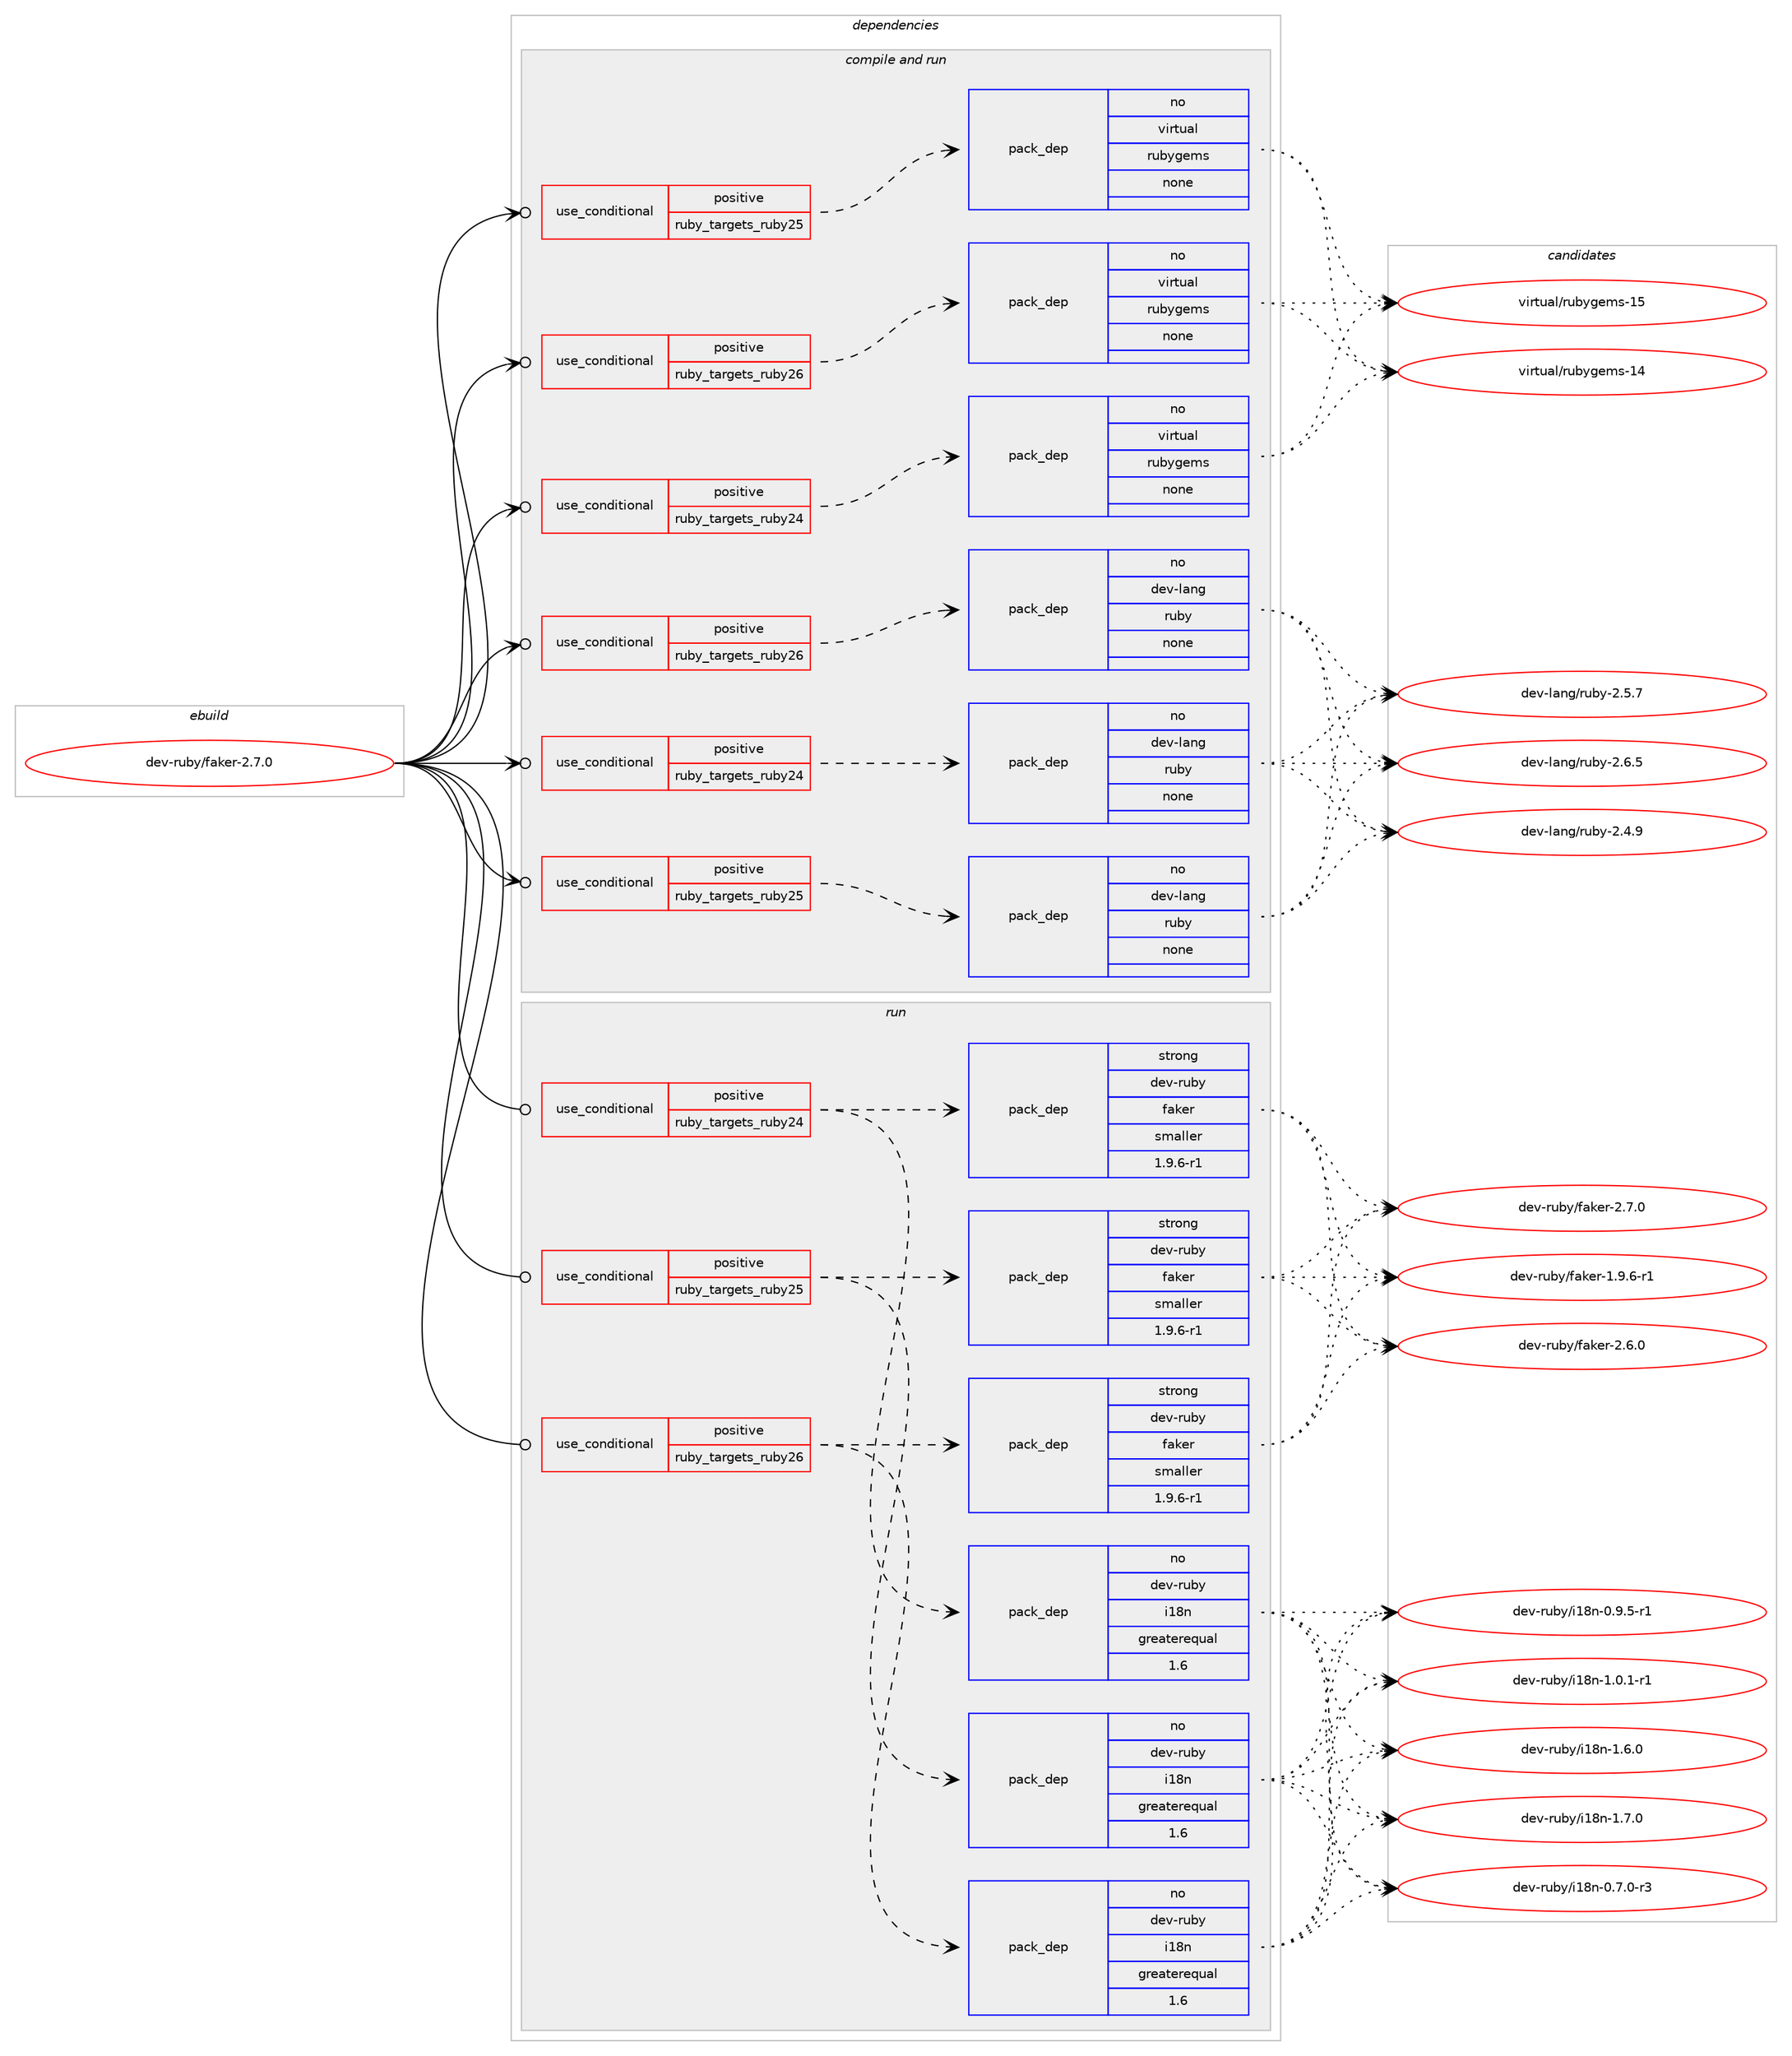 digraph prolog {

# *************
# Graph options
# *************

newrank=true;
concentrate=true;
compound=true;
graph [rankdir=LR,fontname=Helvetica,fontsize=10,ranksep=1.5];#, ranksep=2.5, nodesep=0.2];
edge  [arrowhead=vee];
node  [fontname=Helvetica,fontsize=10];

# **********
# The ebuild
# **********

subgraph cluster_leftcol {
color=gray;
rank=same;
label=<<i>ebuild</i>>;
id [label="dev-ruby/faker-2.7.0", color=red, width=4, href="../dev-ruby/faker-2.7.0.svg"];
}

# ****************
# The dependencies
# ****************

subgraph cluster_midcol {
color=gray;
label=<<i>dependencies</i>>;
subgraph cluster_compile {
fillcolor="#eeeeee";
style=filled;
label=<<i>compile</i>>;
}
subgraph cluster_compileandrun {
fillcolor="#eeeeee";
style=filled;
label=<<i>compile and run</i>>;
subgraph cond162969 {
dependency686399 [label=<<TABLE BORDER="0" CELLBORDER="1" CELLSPACING="0" CELLPADDING="4"><TR><TD ROWSPAN="3" CELLPADDING="10">use_conditional</TD></TR><TR><TD>positive</TD></TR><TR><TD>ruby_targets_ruby24</TD></TR></TABLE>>, shape=none, color=red];
subgraph pack511463 {
dependency686400 [label=<<TABLE BORDER="0" CELLBORDER="1" CELLSPACING="0" CELLPADDING="4" WIDTH="220"><TR><TD ROWSPAN="6" CELLPADDING="30">pack_dep</TD></TR><TR><TD WIDTH="110">no</TD></TR><TR><TD>dev-lang</TD></TR><TR><TD>ruby</TD></TR><TR><TD>none</TD></TR><TR><TD></TD></TR></TABLE>>, shape=none, color=blue];
}
dependency686399:e -> dependency686400:w [weight=20,style="dashed",arrowhead="vee"];
}
id:e -> dependency686399:w [weight=20,style="solid",arrowhead="odotvee"];
subgraph cond162970 {
dependency686401 [label=<<TABLE BORDER="0" CELLBORDER="1" CELLSPACING="0" CELLPADDING="4"><TR><TD ROWSPAN="3" CELLPADDING="10">use_conditional</TD></TR><TR><TD>positive</TD></TR><TR><TD>ruby_targets_ruby24</TD></TR></TABLE>>, shape=none, color=red];
subgraph pack511464 {
dependency686402 [label=<<TABLE BORDER="0" CELLBORDER="1" CELLSPACING="0" CELLPADDING="4" WIDTH="220"><TR><TD ROWSPAN="6" CELLPADDING="30">pack_dep</TD></TR><TR><TD WIDTH="110">no</TD></TR><TR><TD>virtual</TD></TR><TR><TD>rubygems</TD></TR><TR><TD>none</TD></TR><TR><TD></TD></TR></TABLE>>, shape=none, color=blue];
}
dependency686401:e -> dependency686402:w [weight=20,style="dashed",arrowhead="vee"];
}
id:e -> dependency686401:w [weight=20,style="solid",arrowhead="odotvee"];
subgraph cond162971 {
dependency686403 [label=<<TABLE BORDER="0" CELLBORDER="1" CELLSPACING="0" CELLPADDING="4"><TR><TD ROWSPAN="3" CELLPADDING="10">use_conditional</TD></TR><TR><TD>positive</TD></TR><TR><TD>ruby_targets_ruby25</TD></TR></TABLE>>, shape=none, color=red];
subgraph pack511465 {
dependency686404 [label=<<TABLE BORDER="0" CELLBORDER="1" CELLSPACING="0" CELLPADDING="4" WIDTH="220"><TR><TD ROWSPAN="6" CELLPADDING="30">pack_dep</TD></TR><TR><TD WIDTH="110">no</TD></TR><TR><TD>dev-lang</TD></TR><TR><TD>ruby</TD></TR><TR><TD>none</TD></TR><TR><TD></TD></TR></TABLE>>, shape=none, color=blue];
}
dependency686403:e -> dependency686404:w [weight=20,style="dashed",arrowhead="vee"];
}
id:e -> dependency686403:w [weight=20,style="solid",arrowhead="odotvee"];
subgraph cond162972 {
dependency686405 [label=<<TABLE BORDER="0" CELLBORDER="1" CELLSPACING="0" CELLPADDING="4"><TR><TD ROWSPAN="3" CELLPADDING="10">use_conditional</TD></TR><TR><TD>positive</TD></TR><TR><TD>ruby_targets_ruby25</TD></TR></TABLE>>, shape=none, color=red];
subgraph pack511466 {
dependency686406 [label=<<TABLE BORDER="0" CELLBORDER="1" CELLSPACING="0" CELLPADDING="4" WIDTH="220"><TR><TD ROWSPAN="6" CELLPADDING="30">pack_dep</TD></TR><TR><TD WIDTH="110">no</TD></TR><TR><TD>virtual</TD></TR><TR><TD>rubygems</TD></TR><TR><TD>none</TD></TR><TR><TD></TD></TR></TABLE>>, shape=none, color=blue];
}
dependency686405:e -> dependency686406:w [weight=20,style="dashed",arrowhead="vee"];
}
id:e -> dependency686405:w [weight=20,style="solid",arrowhead="odotvee"];
subgraph cond162973 {
dependency686407 [label=<<TABLE BORDER="0" CELLBORDER="1" CELLSPACING="0" CELLPADDING="4"><TR><TD ROWSPAN="3" CELLPADDING="10">use_conditional</TD></TR><TR><TD>positive</TD></TR><TR><TD>ruby_targets_ruby26</TD></TR></TABLE>>, shape=none, color=red];
subgraph pack511467 {
dependency686408 [label=<<TABLE BORDER="0" CELLBORDER="1" CELLSPACING="0" CELLPADDING="4" WIDTH="220"><TR><TD ROWSPAN="6" CELLPADDING="30">pack_dep</TD></TR><TR><TD WIDTH="110">no</TD></TR><TR><TD>dev-lang</TD></TR><TR><TD>ruby</TD></TR><TR><TD>none</TD></TR><TR><TD></TD></TR></TABLE>>, shape=none, color=blue];
}
dependency686407:e -> dependency686408:w [weight=20,style="dashed",arrowhead="vee"];
}
id:e -> dependency686407:w [weight=20,style="solid",arrowhead="odotvee"];
subgraph cond162974 {
dependency686409 [label=<<TABLE BORDER="0" CELLBORDER="1" CELLSPACING="0" CELLPADDING="4"><TR><TD ROWSPAN="3" CELLPADDING="10">use_conditional</TD></TR><TR><TD>positive</TD></TR><TR><TD>ruby_targets_ruby26</TD></TR></TABLE>>, shape=none, color=red];
subgraph pack511468 {
dependency686410 [label=<<TABLE BORDER="0" CELLBORDER="1" CELLSPACING="0" CELLPADDING="4" WIDTH="220"><TR><TD ROWSPAN="6" CELLPADDING="30">pack_dep</TD></TR><TR><TD WIDTH="110">no</TD></TR><TR><TD>virtual</TD></TR><TR><TD>rubygems</TD></TR><TR><TD>none</TD></TR><TR><TD></TD></TR></TABLE>>, shape=none, color=blue];
}
dependency686409:e -> dependency686410:w [weight=20,style="dashed",arrowhead="vee"];
}
id:e -> dependency686409:w [weight=20,style="solid",arrowhead="odotvee"];
}
subgraph cluster_run {
fillcolor="#eeeeee";
style=filled;
label=<<i>run</i>>;
subgraph cond162975 {
dependency686411 [label=<<TABLE BORDER="0" CELLBORDER="1" CELLSPACING="0" CELLPADDING="4"><TR><TD ROWSPAN="3" CELLPADDING="10">use_conditional</TD></TR><TR><TD>positive</TD></TR><TR><TD>ruby_targets_ruby24</TD></TR></TABLE>>, shape=none, color=red];
subgraph pack511469 {
dependency686412 [label=<<TABLE BORDER="0" CELLBORDER="1" CELLSPACING="0" CELLPADDING="4" WIDTH="220"><TR><TD ROWSPAN="6" CELLPADDING="30">pack_dep</TD></TR><TR><TD WIDTH="110">no</TD></TR><TR><TD>dev-ruby</TD></TR><TR><TD>i18n</TD></TR><TR><TD>greaterequal</TD></TR><TR><TD>1.6</TD></TR></TABLE>>, shape=none, color=blue];
}
dependency686411:e -> dependency686412:w [weight=20,style="dashed",arrowhead="vee"];
subgraph pack511470 {
dependency686413 [label=<<TABLE BORDER="0" CELLBORDER="1" CELLSPACING="0" CELLPADDING="4" WIDTH="220"><TR><TD ROWSPAN="6" CELLPADDING="30">pack_dep</TD></TR><TR><TD WIDTH="110">strong</TD></TR><TR><TD>dev-ruby</TD></TR><TR><TD>faker</TD></TR><TR><TD>smaller</TD></TR><TR><TD>1.9.6-r1</TD></TR></TABLE>>, shape=none, color=blue];
}
dependency686411:e -> dependency686413:w [weight=20,style="dashed",arrowhead="vee"];
}
id:e -> dependency686411:w [weight=20,style="solid",arrowhead="odot"];
subgraph cond162976 {
dependency686414 [label=<<TABLE BORDER="0" CELLBORDER="1" CELLSPACING="0" CELLPADDING="4"><TR><TD ROWSPAN="3" CELLPADDING="10">use_conditional</TD></TR><TR><TD>positive</TD></TR><TR><TD>ruby_targets_ruby25</TD></TR></TABLE>>, shape=none, color=red];
subgraph pack511471 {
dependency686415 [label=<<TABLE BORDER="0" CELLBORDER="1" CELLSPACING="0" CELLPADDING="4" WIDTH="220"><TR><TD ROWSPAN="6" CELLPADDING="30">pack_dep</TD></TR><TR><TD WIDTH="110">no</TD></TR><TR><TD>dev-ruby</TD></TR><TR><TD>i18n</TD></TR><TR><TD>greaterequal</TD></TR><TR><TD>1.6</TD></TR></TABLE>>, shape=none, color=blue];
}
dependency686414:e -> dependency686415:w [weight=20,style="dashed",arrowhead="vee"];
subgraph pack511472 {
dependency686416 [label=<<TABLE BORDER="0" CELLBORDER="1" CELLSPACING="0" CELLPADDING="4" WIDTH="220"><TR><TD ROWSPAN="6" CELLPADDING="30">pack_dep</TD></TR><TR><TD WIDTH="110">strong</TD></TR><TR><TD>dev-ruby</TD></TR><TR><TD>faker</TD></TR><TR><TD>smaller</TD></TR><TR><TD>1.9.6-r1</TD></TR></TABLE>>, shape=none, color=blue];
}
dependency686414:e -> dependency686416:w [weight=20,style="dashed",arrowhead="vee"];
}
id:e -> dependency686414:w [weight=20,style="solid",arrowhead="odot"];
subgraph cond162977 {
dependency686417 [label=<<TABLE BORDER="0" CELLBORDER="1" CELLSPACING="0" CELLPADDING="4"><TR><TD ROWSPAN="3" CELLPADDING="10">use_conditional</TD></TR><TR><TD>positive</TD></TR><TR><TD>ruby_targets_ruby26</TD></TR></TABLE>>, shape=none, color=red];
subgraph pack511473 {
dependency686418 [label=<<TABLE BORDER="0" CELLBORDER="1" CELLSPACING="0" CELLPADDING="4" WIDTH="220"><TR><TD ROWSPAN="6" CELLPADDING="30">pack_dep</TD></TR><TR><TD WIDTH="110">no</TD></TR><TR><TD>dev-ruby</TD></TR><TR><TD>i18n</TD></TR><TR><TD>greaterequal</TD></TR><TR><TD>1.6</TD></TR></TABLE>>, shape=none, color=blue];
}
dependency686417:e -> dependency686418:w [weight=20,style="dashed",arrowhead="vee"];
subgraph pack511474 {
dependency686419 [label=<<TABLE BORDER="0" CELLBORDER="1" CELLSPACING="0" CELLPADDING="4" WIDTH="220"><TR><TD ROWSPAN="6" CELLPADDING="30">pack_dep</TD></TR><TR><TD WIDTH="110">strong</TD></TR><TR><TD>dev-ruby</TD></TR><TR><TD>faker</TD></TR><TR><TD>smaller</TD></TR><TR><TD>1.9.6-r1</TD></TR></TABLE>>, shape=none, color=blue];
}
dependency686417:e -> dependency686419:w [weight=20,style="dashed",arrowhead="vee"];
}
id:e -> dependency686417:w [weight=20,style="solid",arrowhead="odot"];
}
}

# **************
# The candidates
# **************

subgraph cluster_choices {
rank=same;
color=gray;
label=<<i>candidates</i>>;

subgraph choice511463 {
color=black;
nodesep=1;
choice10010111845108971101034711411798121455046524657 [label="dev-lang/ruby-2.4.9", color=red, width=4,href="../dev-lang/ruby-2.4.9.svg"];
choice10010111845108971101034711411798121455046534655 [label="dev-lang/ruby-2.5.7", color=red, width=4,href="../dev-lang/ruby-2.5.7.svg"];
choice10010111845108971101034711411798121455046544653 [label="dev-lang/ruby-2.6.5", color=red, width=4,href="../dev-lang/ruby-2.6.5.svg"];
dependency686400:e -> choice10010111845108971101034711411798121455046524657:w [style=dotted,weight="100"];
dependency686400:e -> choice10010111845108971101034711411798121455046534655:w [style=dotted,weight="100"];
dependency686400:e -> choice10010111845108971101034711411798121455046544653:w [style=dotted,weight="100"];
}
subgraph choice511464 {
color=black;
nodesep=1;
choice118105114116117971084711411798121103101109115454952 [label="virtual/rubygems-14", color=red, width=4,href="../virtual/rubygems-14.svg"];
choice118105114116117971084711411798121103101109115454953 [label="virtual/rubygems-15", color=red, width=4,href="../virtual/rubygems-15.svg"];
dependency686402:e -> choice118105114116117971084711411798121103101109115454952:w [style=dotted,weight="100"];
dependency686402:e -> choice118105114116117971084711411798121103101109115454953:w [style=dotted,weight="100"];
}
subgraph choice511465 {
color=black;
nodesep=1;
choice10010111845108971101034711411798121455046524657 [label="dev-lang/ruby-2.4.9", color=red, width=4,href="../dev-lang/ruby-2.4.9.svg"];
choice10010111845108971101034711411798121455046534655 [label="dev-lang/ruby-2.5.7", color=red, width=4,href="../dev-lang/ruby-2.5.7.svg"];
choice10010111845108971101034711411798121455046544653 [label="dev-lang/ruby-2.6.5", color=red, width=4,href="../dev-lang/ruby-2.6.5.svg"];
dependency686404:e -> choice10010111845108971101034711411798121455046524657:w [style=dotted,weight="100"];
dependency686404:e -> choice10010111845108971101034711411798121455046534655:w [style=dotted,weight="100"];
dependency686404:e -> choice10010111845108971101034711411798121455046544653:w [style=dotted,weight="100"];
}
subgraph choice511466 {
color=black;
nodesep=1;
choice118105114116117971084711411798121103101109115454952 [label="virtual/rubygems-14", color=red, width=4,href="../virtual/rubygems-14.svg"];
choice118105114116117971084711411798121103101109115454953 [label="virtual/rubygems-15", color=red, width=4,href="../virtual/rubygems-15.svg"];
dependency686406:e -> choice118105114116117971084711411798121103101109115454952:w [style=dotted,weight="100"];
dependency686406:e -> choice118105114116117971084711411798121103101109115454953:w [style=dotted,weight="100"];
}
subgraph choice511467 {
color=black;
nodesep=1;
choice10010111845108971101034711411798121455046524657 [label="dev-lang/ruby-2.4.9", color=red, width=4,href="../dev-lang/ruby-2.4.9.svg"];
choice10010111845108971101034711411798121455046534655 [label="dev-lang/ruby-2.5.7", color=red, width=4,href="../dev-lang/ruby-2.5.7.svg"];
choice10010111845108971101034711411798121455046544653 [label="dev-lang/ruby-2.6.5", color=red, width=4,href="../dev-lang/ruby-2.6.5.svg"];
dependency686408:e -> choice10010111845108971101034711411798121455046524657:w [style=dotted,weight="100"];
dependency686408:e -> choice10010111845108971101034711411798121455046534655:w [style=dotted,weight="100"];
dependency686408:e -> choice10010111845108971101034711411798121455046544653:w [style=dotted,weight="100"];
}
subgraph choice511468 {
color=black;
nodesep=1;
choice118105114116117971084711411798121103101109115454952 [label="virtual/rubygems-14", color=red, width=4,href="../virtual/rubygems-14.svg"];
choice118105114116117971084711411798121103101109115454953 [label="virtual/rubygems-15", color=red, width=4,href="../virtual/rubygems-15.svg"];
dependency686410:e -> choice118105114116117971084711411798121103101109115454952:w [style=dotted,weight="100"];
dependency686410:e -> choice118105114116117971084711411798121103101109115454953:w [style=dotted,weight="100"];
}
subgraph choice511469 {
color=black;
nodesep=1;
choice10010111845114117981214710549561104548465546484511451 [label="dev-ruby/i18n-0.7.0-r3", color=red, width=4,href="../dev-ruby/i18n-0.7.0-r3.svg"];
choice10010111845114117981214710549561104548465746534511449 [label="dev-ruby/i18n-0.9.5-r1", color=red, width=4,href="../dev-ruby/i18n-0.9.5-r1.svg"];
choice10010111845114117981214710549561104549464846494511449 [label="dev-ruby/i18n-1.0.1-r1", color=red, width=4,href="../dev-ruby/i18n-1.0.1-r1.svg"];
choice1001011184511411798121471054956110454946544648 [label="dev-ruby/i18n-1.6.0", color=red, width=4,href="../dev-ruby/i18n-1.6.0.svg"];
choice1001011184511411798121471054956110454946554648 [label="dev-ruby/i18n-1.7.0", color=red, width=4,href="../dev-ruby/i18n-1.7.0.svg"];
dependency686412:e -> choice10010111845114117981214710549561104548465546484511451:w [style=dotted,weight="100"];
dependency686412:e -> choice10010111845114117981214710549561104548465746534511449:w [style=dotted,weight="100"];
dependency686412:e -> choice10010111845114117981214710549561104549464846494511449:w [style=dotted,weight="100"];
dependency686412:e -> choice1001011184511411798121471054956110454946544648:w [style=dotted,weight="100"];
dependency686412:e -> choice1001011184511411798121471054956110454946554648:w [style=dotted,weight="100"];
}
subgraph choice511470 {
color=black;
nodesep=1;
choice100101118451141179812147102971071011144549465746544511449 [label="dev-ruby/faker-1.9.6-r1", color=red, width=4,href="../dev-ruby/faker-1.9.6-r1.svg"];
choice10010111845114117981214710297107101114455046544648 [label="dev-ruby/faker-2.6.0", color=red, width=4,href="../dev-ruby/faker-2.6.0.svg"];
choice10010111845114117981214710297107101114455046554648 [label="dev-ruby/faker-2.7.0", color=red, width=4,href="../dev-ruby/faker-2.7.0.svg"];
dependency686413:e -> choice100101118451141179812147102971071011144549465746544511449:w [style=dotted,weight="100"];
dependency686413:e -> choice10010111845114117981214710297107101114455046544648:w [style=dotted,weight="100"];
dependency686413:e -> choice10010111845114117981214710297107101114455046554648:w [style=dotted,weight="100"];
}
subgraph choice511471 {
color=black;
nodesep=1;
choice10010111845114117981214710549561104548465546484511451 [label="dev-ruby/i18n-0.7.0-r3", color=red, width=4,href="../dev-ruby/i18n-0.7.0-r3.svg"];
choice10010111845114117981214710549561104548465746534511449 [label="dev-ruby/i18n-0.9.5-r1", color=red, width=4,href="../dev-ruby/i18n-0.9.5-r1.svg"];
choice10010111845114117981214710549561104549464846494511449 [label="dev-ruby/i18n-1.0.1-r1", color=red, width=4,href="../dev-ruby/i18n-1.0.1-r1.svg"];
choice1001011184511411798121471054956110454946544648 [label="dev-ruby/i18n-1.6.0", color=red, width=4,href="../dev-ruby/i18n-1.6.0.svg"];
choice1001011184511411798121471054956110454946554648 [label="dev-ruby/i18n-1.7.0", color=red, width=4,href="../dev-ruby/i18n-1.7.0.svg"];
dependency686415:e -> choice10010111845114117981214710549561104548465546484511451:w [style=dotted,weight="100"];
dependency686415:e -> choice10010111845114117981214710549561104548465746534511449:w [style=dotted,weight="100"];
dependency686415:e -> choice10010111845114117981214710549561104549464846494511449:w [style=dotted,weight="100"];
dependency686415:e -> choice1001011184511411798121471054956110454946544648:w [style=dotted,weight="100"];
dependency686415:e -> choice1001011184511411798121471054956110454946554648:w [style=dotted,weight="100"];
}
subgraph choice511472 {
color=black;
nodesep=1;
choice100101118451141179812147102971071011144549465746544511449 [label="dev-ruby/faker-1.9.6-r1", color=red, width=4,href="../dev-ruby/faker-1.9.6-r1.svg"];
choice10010111845114117981214710297107101114455046544648 [label="dev-ruby/faker-2.6.0", color=red, width=4,href="../dev-ruby/faker-2.6.0.svg"];
choice10010111845114117981214710297107101114455046554648 [label="dev-ruby/faker-2.7.0", color=red, width=4,href="../dev-ruby/faker-2.7.0.svg"];
dependency686416:e -> choice100101118451141179812147102971071011144549465746544511449:w [style=dotted,weight="100"];
dependency686416:e -> choice10010111845114117981214710297107101114455046544648:w [style=dotted,weight="100"];
dependency686416:e -> choice10010111845114117981214710297107101114455046554648:w [style=dotted,weight="100"];
}
subgraph choice511473 {
color=black;
nodesep=1;
choice10010111845114117981214710549561104548465546484511451 [label="dev-ruby/i18n-0.7.0-r3", color=red, width=4,href="../dev-ruby/i18n-0.7.0-r3.svg"];
choice10010111845114117981214710549561104548465746534511449 [label="dev-ruby/i18n-0.9.5-r1", color=red, width=4,href="../dev-ruby/i18n-0.9.5-r1.svg"];
choice10010111845114117981214710549561104549464846494511449 [label="dev-ruby/i18n-1.0.1-r1", color=red, width=4,href="../dev-ruby/i18n-1.0.1-r1.svg"];
choice1001011184511411798121471054956110454946544648 [label="dev-ruby/i18n-1.6.0", color=red, width=4,href="../dev-ruby/i18n-1.6.0.svg"];
choice1001011184511411798121471054956110454946554648 [label="dev-ruby/i18n-1.7.0", color=red, width=4,href="../dev-ruby/i18n-1.7.0.svg"];
dependency686418:e -> choice10010111845114117981214710549561104548465546484511451:w [style=dotted,weight="100"];
dependency686418:e -> choice10010111845114117981214710549561104548465746534511449:w [style=dotted,weight="100"];
dependency686418:e -> choice10010111845114117981214710549561104549464846494511449:w [style=dotted,weight="100"];
dependency686418:e -> choice1001011184511411798121471054956110454946544648:w [style=dotted,weight="100"];
dependency686418:e -> choice1001011184511411798121471054956110454946554648:w [style=dotted,weight="100"];
}
subgraph choice511474 {
color=black;
nodesep=1;
choice100101118451141179812147102971071011144549465746544511449 [label="dev-ruby/faker-1.9.6-r1", color=red, width=4,href="../dev-ruby/faker-1.9.6-r1.svg"];
choice10010111845114117981214710297107101114455046544648 [label="dev-ruby/faker-2.6.0", color=red, width=4,href="../dev-ruby/faker-2.6.0.svg"];
choice10010111845114117981214710297107101114455046554648 [label="dev-ruby/faker-2.7.0", color=red, width=4,href="../dev-ruby/faker-2.7.0.svg"];
dependency686419:e -> choice100101118451141179812147102971071011144549465746544511449:w [style=dotted,weight="100"];
dependency686419:e -> choice10010111845114117981214710297107101114455046544648:w [style=dotted,weight="100"];
dependency686419:e -> choice10010111845114117981214710297107101114455046554648:w [style=dotted,weight="100"];
}
}

}
